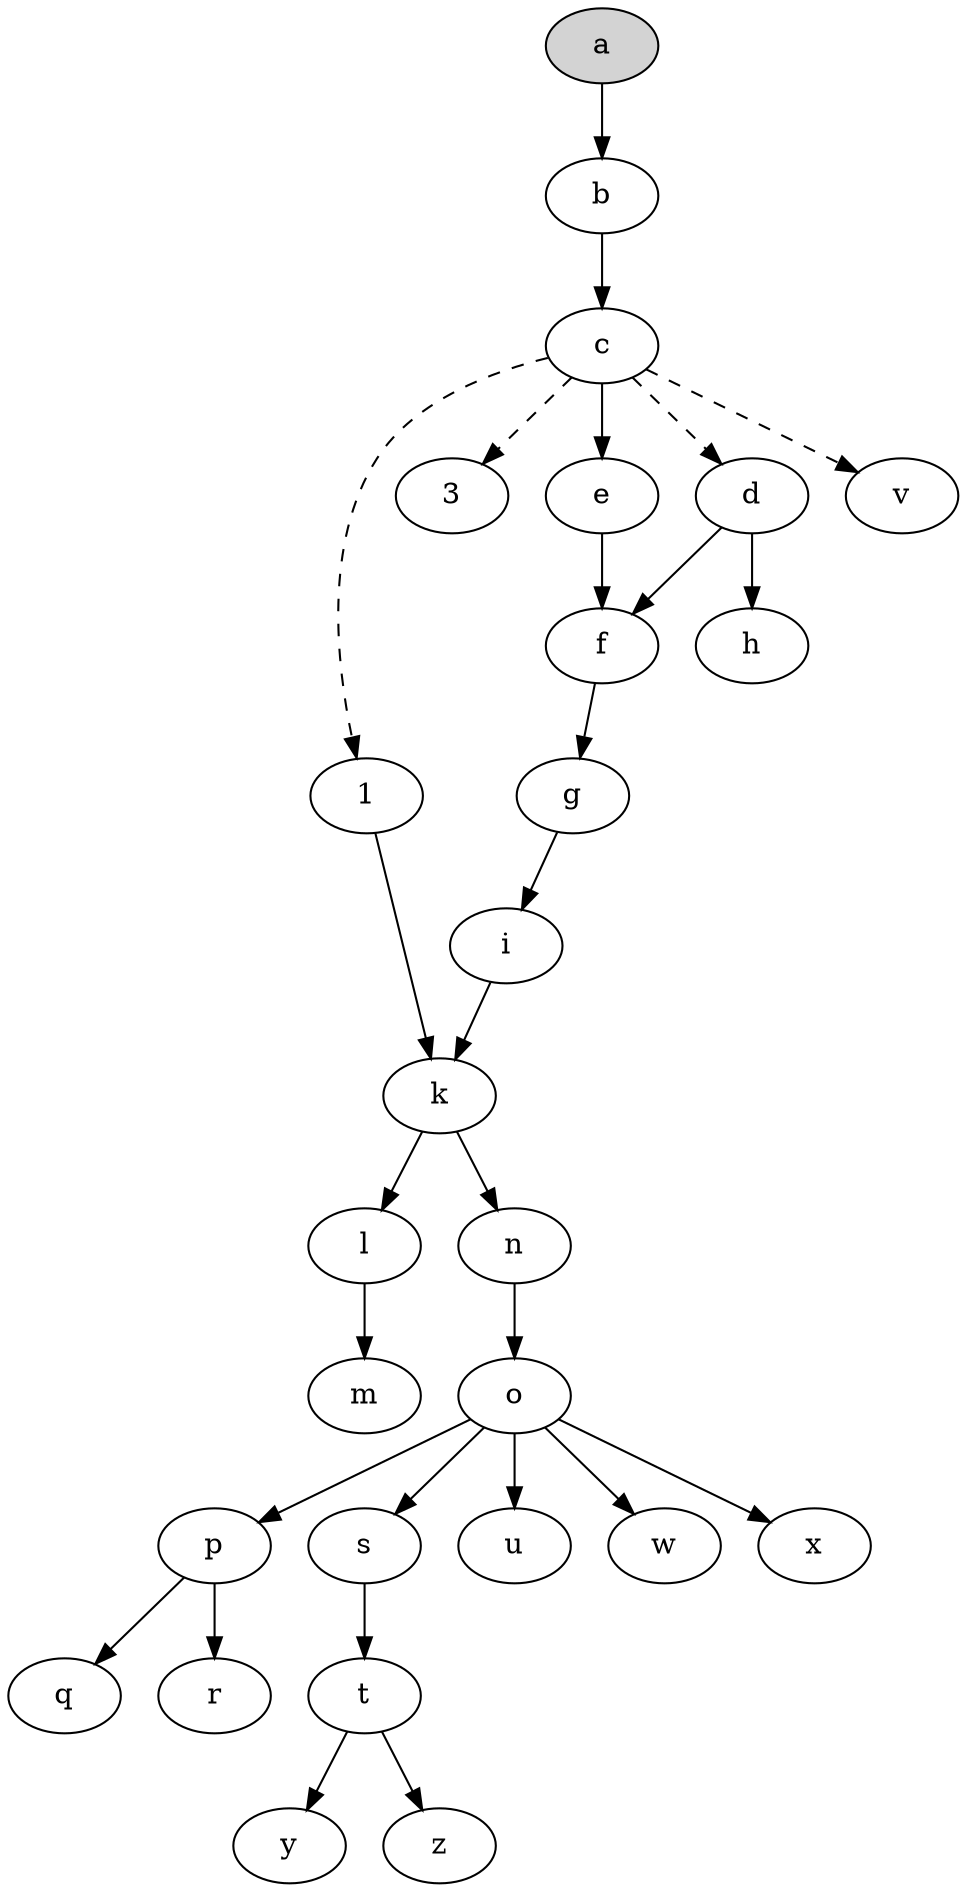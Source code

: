 digraph {
    1;
    3;
    a [style=filled,fillcolor=lightgrey];
    b;
    c;
    d;
    e;
    f;
    g;
    h;
    i;
    k;
    l;
    m;
    n;
    o;
    p;
    q;
    r;
    s;
    t;
    u;
    v;
    w;
    x;
    y;
    z;

    1 -> k;
    c -> 1 [style=dashed];
    c -> 3 [style=dashed];
    c -> d [style=dashed];
    c -> v [style=dashed];
    a -> b;
    b -> c;
    c -> e;
    d -> f;
    e -> f;
    f -> g;
    d -> h;
    g -> i;
    i -> k;
    k -> l;
    l -> m;
    k -> n;
    n -> o;
    o -> p;
    p -> q;
    p -> r;
    o -> s;
    s -> t;
    o -> u;
    o -> w;
    o -> x;
    t -> y;
    t -> z;
}

